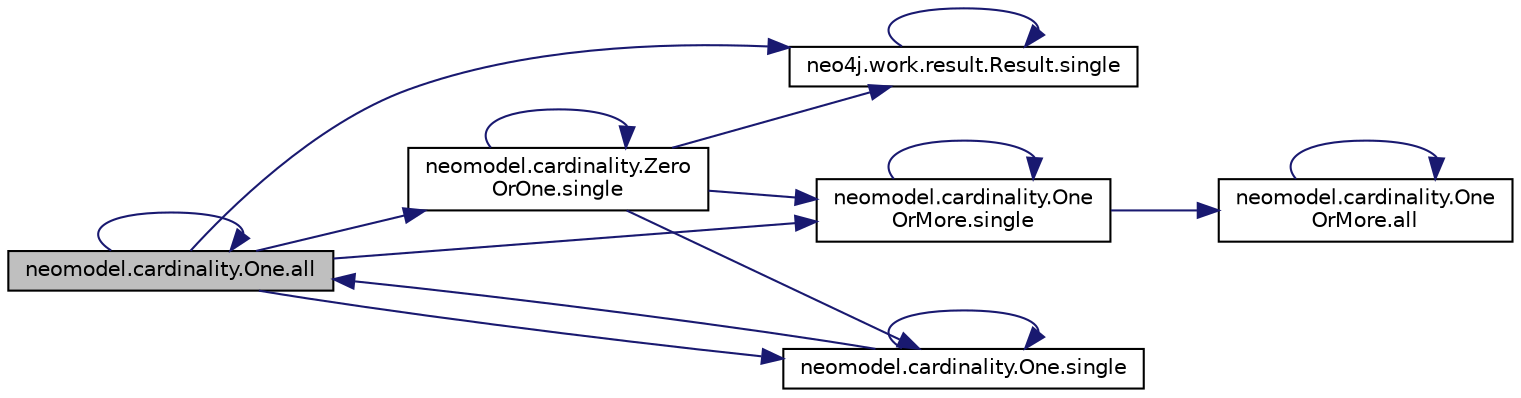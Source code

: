 digraph "neomodel.cardinality.One.all"
{
 // LATEX_PDF_SIZE
  edge [fontname="Helvetica",fontsize="10",labelfontname="Helvetica",labelfontsize="10"];
  node [fontname="Helvetica",fontsize="10",shape=record];
  rankdir="LR";
  Node1 [label="neomodel.cardinality.One.all",height=0.2,width=0.4,color="black", fillcolor="grey75", style="filled", fontcolor="black",tooltip=" "];
  Node1 -> Node1 [color="midnightblue",fontsize="10",style="solid",fontname="Helvetica"];
  Node1 -> Node2 [color="midnightblue",fontsize="10",style="solid",fontname="Helvetica"];
  Node2 [label="neo4j.work.result.Result.single",height=0.2,width=0.4,color="black", fillcolor="white", style="filled",URL="$d6/d93/classneo4j_1_1work_1_1result_1_1_result.html#a1a57fc71c79735d358bf9c8463f3cb01",tooltip=" "];
  Node2 -> Node2 [color="midnightblue",fontsize="10",style="solid",fontname="Helvetica"];
  Node1 -> Node3 [color="midnightblue",fontsize="10",style="solid",fontname="Helvetica"];
  Node3 [label="neomodel.cardinality.Zero\lOrOne.single",height=0.2,width=0.4,color="black", fillcolor="white", style="filled",URL="$d5/d0d/classneomodel_1_1cardinality_1_1_zero_or_one.html#a07c289e3855547147553dc2fda915a3b",tooltip=" "];
  Node3 -> Node2 [color="midnightblue",fontsize="10",style="solid",fontname="Helvetica"];
  Node3 -> Node3 [color="midnightblue",fontsize="10",style="solid",fontname="Helvetica"];
  Node3 -> Node4 [color="midnightblue",fontsize="10",style="solid",fontname="Helvetica"];
  Node4 [label="neomodel.cardinality.One\lOrMore.single",height=0.2,width=0.4,color="black", fillcolor="white", style="filled",URL="$d0/d3d/classneomodel_1_1cardinality_1_1_one_or_more.html#a8184c368bc03dd1b31132c38eb4a52a8",tooltip=" "];
  Node4 -> Node5 [color="midnightblue",fontsize="10",style="solid",fontname="Helvetica"];
  Node5 [label="neomodel.cardinality.One\lOrMore.all",height=0.2,width=0.4,color="black", fillcolor="white", style="filled",URL="$d0/d3d/classneomodel_1_1cardinality_1_1_one_or_more.html#a60c4eaf66b03942cff593ea4fb1f34f7",tooltip=" "];
  Node5 -> Node5 [color="midnightblue",fontsize="10",style="solid",fontname="Helvetica"];
  Node4 -> Node4 [color="midnightblue",fontsize="10",style="solid",fontname="Helvetica"];
  Node3 -> Node6 [color="midnightblue",fontsize="10",style="solid",fontname="Helvetica"];
  Node6 [label="neomodel.cardinality.One.single",height=0.2,width=0.4,color="black", fillcolor="white", style="filled",URL="$dc/d3f/classneomodel_1_1cardinality_1_1_one.html#ab289c6f06b23020760ba905471e3deb6",tooltip=" "];
  Node6 -> Node1 [color="midnightblue",fontsize="10",style="solid",fontname="Helvetica"];
  Node6 -> Node6 [color="midnightblue",fontsize="10",style="solid",fontname="Helvetica"];
  Node1 -> Node4 [color="midnightblue",fontsize="10",style="solid",fontname="Helvetica"];
  Node1 -> Node6 [color="midnightblue",fontsize="10",style="solid",fontname="Helvetica"];
}
